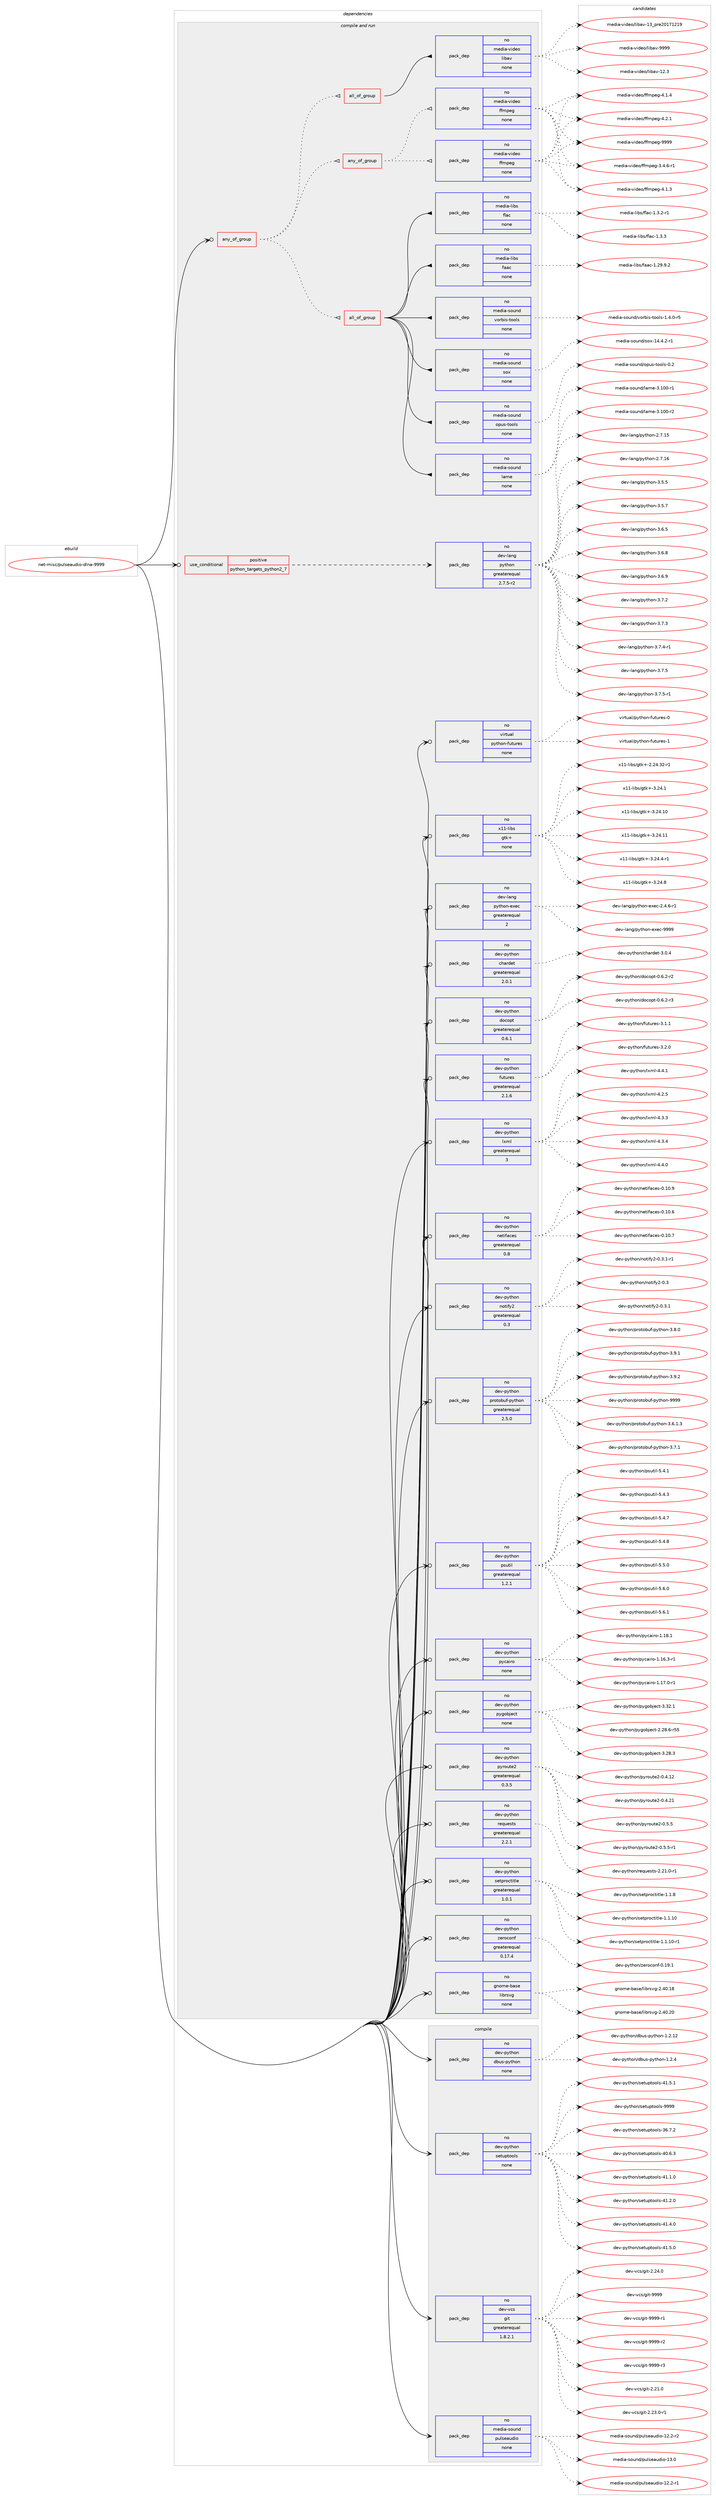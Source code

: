 digraph prolog {

# *************
# Graph options
# *************

newrank=true;
concentrate=true;
compound=true;
graph [rankdir=LR,fontname=Helvetica,fontsize=10,ranksep=1.5];#, ranksep=2.5, nodesep=0.2];
edge  [arrowhead=vee];
node  [fontname=Helvetica,fontsize=10];

# **********
# The ebuild
# **********

subgraph cluster_leftcol {
color=gray;
rank=same;
label=<<i>ebuild</i>>;
id [label="net-misc/pulseaudio-dlna-9999", color=red, width=4, href="../net-misc/pulseaudio-dlna-9999.svg"];
}

# ****************
# The dependencies
# ****************

subgraph cluster_midcol {
color=gray;
label=<<i>dependencies</i>>;
subgraph cluster_compile {
fillcolor="#eeeeee";
style=filled;
label=<<i>compile</i>>;
subgraph pack617566 {
dependency836203 [label=<<TABLE BORDER="0" CELLBORDER="1" CELLSPACING="0" CELLPADDING="4" WIDTH="220"><TR><TD ROWSPAN="6" CELLPADDING="30">pack_dep</TD></TR><TR><TD WIDTH="110">no</TD></TR><TR><TD>dev-python</TD></TR><TR><TD>dbus-python</TD></TR><TR><TD>none</TD></TR><TR><TD></TD></TR></TABLE>>, shape=none, color=blue];
}
id:e -> dependency836203:w [weight=20,style="solid",arrowhead="vee"];
subgraph pack617567 {
dependency836204 [label=<<TABLE BORDER="0" CELLBORDER="1" CELLSPACING="0" CELLPADDING="4" WIDTH="220"><TR><TD ROWSPAN="6" CELLPADDING="30">pack_dep</TD></TR><TR><TD WIDTH="110">no</TD></TR><TR><TD>dev-python</TD></TR><TR><TD>setuptools</TD></TR><TR><TD>none</TD></TR><TR><TD></TD></TR></TABLE>>, shape=none, color=blue];
}
id:e -> dependency836204:w [weight=20,style="solid",arrowhead="vee"];
subgraph pack617568 {
dependency836205 [label=<<TABLE BORDER="0" CELLBORDER="1" CELLSPACING="0" CELLPADDING="4" WIDTH="220"><TR><TD ROWSPAN="6" CELLPADDING="30">pack_dep</TD></TR><TR><TD WIDTH="110">no</TD></TR><TR><TD>dev-vcs</TD></TR><TR><TD>git</TD></TR><TR><TD>greaterequal</TD></TR><TR><TD>1.8.2.1</TD></TR></TABLE>>, shape=none, color=blue];
}
id:e -> dependency836205:w [weight=20,style="solid",arrowhead="vee"];
subgraph pack617569 {
dependency836206 [label=<<TABLE BORDER="0" CELLBORDER="1" CELLSPACING="0" CELLPADDING="4" WIDTH="220"><TR><TD ROWSPAN="6" CELLPADDING="30">pack_dep</TD></TR><TR><TD WIDTH="110">no</TD></TR><TR><TD>media-sound</TD></TR><TR><TD>pulseaudio</TD></TR><TR><TD>none</TD></TR><TR><TD></TD></TR></TABLE>>, shape=none, color=blue];
}
id:e -> dependency836206:w [weight=20,style="solid",arrowhead="vee"];
}
subgraph cluster_compileandrun {
fillcolor="#eeeeee";
style=filled;
label=<<i>compile and run</i>>;
subgraph any14227 {
dependency836207 [label=<<TABLE BORDER="0" CELLBORDER="1" CELLSPACING="0" CELLPADDING="4"><TR><TD CELLPADDING="10">any_of_group</TD></TR></TABLE>>, shape=none, color=red];subgraph any14228 {
dependency836208 [label=<<TABLE BORDER="0" CELLBORDER="1" CELLSPACING="0" CELLPADDING="4"><TR><TD CELLPADDING="10">any_of_group</TD></TR></TABLE>>, shape=none, color=red];subgraph pack617570 {
dependency836209 [label=<<TABLE BORDER="0" CELLBORDER="1" CELLSPACING="0" CELLPADDING="4" WIDTH="220"><TR><TD ROWSPAN="6" CELLPADDING="30">pack_dep</TD></TR><TR><TD WIDTH="110">no</TD></TR><TR><TD>media-video</TD></TR><TR><TD>ffmpeg</TD></TR><TR><TD>none</TD></TR><TR><TD></TD></TR></TABLE>>, shape=none, color=blue];
}
dependency836208:e -> dependency836209:w [weight=20,style="dotted",arrowhead="oinv"];
subgraph pack617571 {
dependency836210 [label=<<TABLE BORDER="0" CELLBORDER="1" CELLSPACING="0" CELLPADDING="4" WIDTH="220"><TR><TD ROWSPAN="6" CELLPADDING="30">pack_dep</TD></TR><TR><TD WIDTH="110">no</TD></TR><TR><TD>media-video</TD></TR><TR><TD>ffmpeg</TD></TR><TR><TD>none</TD></TR><TR><TD></TD></TR></TABLE>>, shape=none, color=blue];
}
dependency836208:e -> dependency836210:w [weight=20,style="dotted",arrowhead="oinv"];
}
dependency836207:e -> dependency836208:w [weight=20,style="dotted",arrowhead="oinv"];
subgraph all490 {
dependency836211 [label=<<TABLE BORDER="0" CELLBORDER="1" CELLSPACING="0" CELLPADDING="4"><TR><TD CELLPADDING="10">all_of_group</TD></TR></TABLE>>, shape=none, color=red];subgraph pack617572 {
dependency836212 [label=<<TABLE BORDER="0" CELLBORDER="1" CELLSPACING="0" CELLPADDING="4" WIDTH="220"><TR><TD ROWSPAN="6" CELLPADDING="30">pack_dep</TD></TR><TR><TD WIDTH="110">no</TD></TR><TR><TD>media-video</TD></TR><TR><TD>libav</TD></TR><TR><TD>none</TD></TR><TR><TD></TD></TR></TABLE>>, shape=none, color=blue];
}
dependency836211:e -> dependency836212:w [weight=20,style="solid",arrowhead="inv"];
}
dependency836207:e -> dependency836211:w [weight=20,style="dotted",arrowhead="oinv"];
subgraph all491 {
dependency836213 [label=<<TABLE BORDER="0" CELLBORDER="1" CELLSPACING="0" CELLPADDING="4"><TR><TD CELLPADDING="10">all_of_group</TD></TR></TABLE>>, shape=none, color=red];subgraph pack617573 {
dependency836214 [label=<<TABLE BORDER="0" CELLBORDER="1" CELLSPACING="0" CELLPADDING="4" WIDTH="220"><TR><TD ROWSPAN="6" CELLPADDING="30">pack_dep</TD></TR><TR><TD WIDTH="110">no</TD></TR><TR><TD>media-libs</TD></TR><TR><TD>faac</TD></TR><TR><TD>none</TD></TR><TR><TD></TD></TR></TABLE>>, shape=none, color=blue];
}
dependency836213:e -> dependency836214:w [weight=20,style="solid",arrowhead="inv"];
subgraph pack617574 {
dependency836215 [label=<<TABLE BORDER="0" CELLBORDER="1" CELLSPACING="0" CELLPADDING="4" WIDTH="220"><TR><TD ROWSPAN="6" CELLPADDING="30">pack_dep</TD></TR><TR><TD WIDTH="110">no</TD></TR><TR><TD>media-libs</TD></TR><TR><TD>flac</TD></TR><TR><TD>none</TD></TR><TR><TD></TD></TR></TABLE>>, shape=none, color=blue];
}
dependency836213:e -> dependency836215:w [weight=20,style="solid",arrowhead="inv"];
subgraph pack617575 {
dependency836216 [label=<<TABLE BORDER="0" CELLBORDER="1" CELLSPACING="0" CELLPADDING="4" WIDTH="220"><TR><TD ROWSPAN="6" CELLPADDING="30">pack_dep</TD></TR><TR><TD WIDTH="110">no</TD></TR><TR><TD>media-sound</TD></TR><TR><TD>lame</TD></TR><TR><TD>none</TD></TR><TR><TD></TD></TR></TABLE>>, shape=none, color=blue];
}
dependency836213:e -> dependency836216:w [weight=20,style="solid",arrowhead="inv"];
subgraph pack617576 {
dependency836217 [label=<<TABLE BORDER="0" CELLBORDER="1" CELLSPACING="0" CELLPADDING="4" WIDTH="220"><TR><TD ROWSPAN="6" CELLPADDING="30">pack_dep</TD></TR><TR><TD WIDTH="110">no</TD></TR><TR><TD>media-sound</TD></TR><TR><TD>opus-tools</TD></TR><TR><TD>none</TD></TR><TR><TD></TD></TR></TABLE>>, shape=none, color=blue];
}
dependency836213:e -> dependency836217:w [weight=20,style="solid",arrowhead="inv"];
subgraph pack617577 {
dependency836218 [label=<<TABLE BORDER="0" CELLBORDER="1" CELLSPACING="0" CELLPADDING="4" WIDTH="220"><TR><TD ROWSPAN="6" CELLPADDING="30">pack_dep</TD></TR><TR><TD WIDTH="110">no</TD></TR><TR><TD>media-sound</TD></TR><TR><TD>sox</TD></TR><TR><TD>none</TD></TR><TR><TD></TD></TR></TABLE>>, shape=none, color=blue];
}
dependency836213:e -> dependency836218:w [weight=20,style="solid",arrowhead="inv"];
subgraph pack617578 {
dependency836219 [label=<<TABLE BORDER="0" CELLBORDER="1" CELLSPACING="0" CELLPADDING="4" WIDTH="220"><TR><TD ROWSPAN="6" CELLPADDING="30">pack_dep</TD></TR><TR><TD WIDTH="110">no</TD></TR><TR><TD>media-sound</TD></TR><TR><TD>vorbis-tools</TD></TR><TR><TD>none</TD></TR><TR><TD></TD></TR></TABLE>>, shape=none, color=blue];
}
dependency836213:e -> dependency836219:w [weight=20,style="solid",arrowhead="inv"];
}
dependency836207:e -> dependency836213:w [weight=20,style="dotted",arrowhead="oinv"];
}
id:e -> dependency836207:w [weight=20,style="solid",arrowhead="odotvee"];
subgraph cond203923 {
dependency836220 [label=<<TABLE BORDER="0" CELLBORDER="1" CELLSPACING="0" CELLPADDING="4"><TR><TD ROWSPAN="3" CELLPADDING="10">use_conditional</TD></TR><TR><TD>positive</TD></TR><TR><TD>python_targets_python2_7</TD></TR></TABLE>>, shape=none, color=red];
subgraph pack617579 {
dependency836221 [label=<<TABLE BORDER="0" CELLBORDER="1" CELLSPACING="0" CELLPADDING="4" WIDTH="220"><TR><TD ROWSPAN="6" CELLPADDING="30">pack_dep</TD></TR><TR><TD WIDTH="110">no</TD></TR><TR><TD>dev-lang</TD></TR><TR><TD>python</TD></TR><TR><TD>greaterequal</TD></TR><TR><TD>2.7.5-r2</TD></TR></TABLE>>, shape=none, color=blue];
}
dependency836220:e -> dependency836221:w [weight=20,style="dashed",arrowhead="vee"];
}
id:e -> dependency836220:w [weight=20,style="solid",arrowhead="odotvee"];
subgraph pack617580 {
dependency836222 [label=<<TABLE BORDER="0" CELLBORDER="1" CELLSPACING="0" CELLPADDING="4" WIDTH="220"><TR><TD ROWSPAN="6" CELLPADDING="30">pack_dep</TD></TR><TR><TD WIDTH="110">no</TD></TR><TR><TD>dev-lang</TD></TR><TR><TD>python-exec</TD></TR><TR><TD>greaterequal</TD></TR><TR><TD>2</TD></TR></TABLE>>, shape=none, color=blue];
}
id:e -> dependency836222:w [weight=20,style="solid",arrowhead="odotvee"];
subgraph pack617581 {
dependency836223 [label=<<TABLE BORDER="0" CELLBORDER="1" CELLSPACING="0" CELLPADDING="4" WIDTH="220"><TR><TD ROWSPAN="6" CELLPADDING="30">pack_dep</TD></TR><TR><TD WIDTH="110">no</TD></TR><TR><TD>dev-python</TD></TR><TR><TD>chardet</TD></TR><TR><TD>greaterequal</TD></TR><TR><TD>2.0.1</TD></TR></TABLE>>, shape=none, color=blue];
}
id:e -> dependency836223:w [weight=20,style="solid",arrowhead="odotvee"];
subgraph pack617582 {
dependency836224 [label=<<TABLE BORDER="0" CELLBORDER="1" CELLSPACING="0" CELLPADDING="4" WIDTH="220"><TR><TD ROWSPAN="6" CELLPADDING="30">pack_dep</TD></TR><TR><TD WIDTH="110">no</TD></TR><TR><TD>dev-python</TD></TR><TR><TD>docopt</TD></TR><TR><TD>greaterequal</TD></TR><TR><TD>0.6.1</TD></TR></TABLE>>, shape=none, color=blue];
}
id:e -> dependency836224:w [weight=20,style="solid",arrowhead="odotvee"];
subgraph pack617583 {
dependency836225 [label=<<TABLE BORDER="0" CELLBORDER="1" CELLSPACING="0" CELLPADDING="4" WIDTH="220"><TR><TD ROWSPAN="6" CELLPADDING="30">pack_dep</TD></TR><TR><TD WIDTH="110">no</TD></TR><TR><TD>dev-python</TD></TR><TR><TD>futures</TD></TR><TR><TD>greaterequal</TD></TR><TR><TD>2.1.6</TD></TR></TABLE>>, shape=none, color=blue];
}
id:e -> dependency836225:w [weight=20,style="solid",arrowhead="odotvee"];
subgraph pack617584 {
dependency836226 [label=<<TABLE BORDER="0" CELLBORDER="1" CELLSPACING="0" CELLPADDING="4" WIDTH="220"><TR><TD ROWSPAN="6" CELLPADDING="30">pack_dep</TD></TR><TR><TD WIDTH="110">no</TD></TR><TR><TD>dev-python</TD></TR><TR><TD>lxml</TD></TR><TR><TD>greaterequal</TD></TR><TR><TD>3</TD></TR></TABLE>>, shape=none, color=blue];
}
id:e -> dependency836226:w [weight=20,style="solid",arrowhead="odotvee"];
subgraph pack617585 {
dependency836227 [label=<<TABLE BORDER="0" CELLBORDER="1" CELLSPACING="0" CELLPADDING="4" WIDTH="220"><TR><TD ROWSPAN="6" CELLPADDING="30">pack_dep</TD></TR><TR><TD WIDTH="110">no</TD></TR><TR><TD>dev-python</TD></TR><TR><TD>netifaces</TD></TR><TR><TD>greaterequal</TD></TR><TR><TD>0.8</TD></TR></TABLE>>, shape=none, color=blue];
}
id:e -> dependency836227:w [weight=20,style="solid",arrowhead="odotvee"];
subgraph pack617586 {
dependency836228 [label=<<TABLE BORDER="0" CELLBORDER="1" CELLSPACING="0" CELLPADDING="4" WIDTH="220"><TR><TD ROWSPAN="6" CELLPADDING="30">pack_dep</TD></TR><TR><TD WIDTH="110">no</TD></TR><TR><TD>dev-python</TD></TR><TR><TD>notify2</TD></TR><TR><TD>greaterequal</TD></TR><TR><TD>0.3</TD></TR></TABLE>>, shape=none, color=blue];
}
id:e -> dependency836228:w [weight=20,style="solid",arrowhead="odotvee"];
subgraph pack617587 {
dependency836229 [label=<<TABLE BORDER="0" CELLBORDER="1" CELLSPACING="0" CELLPADDING="4" WIDTH="220"><TR><TD ROWSPAN="6" CELLPADDING="30">pack_dep</TD></TR><TR><TD WIDTH="110">no</TD></TR><TR><TD>dev-python</TD></TR><TR><TD>protobuf-python</TD></TR><TR><TD>greaterequal</TD></TR><TR><TD>2.5.0</TD></TR></TABLE>>, shape=none, color=blue];
}
id:e -> dependency836229:w [weight=20,style="solid",arrowhead="odotvee"];
subgraph pack617588 {
dependency836230 [label=<<TABLE BORDER="0" CELLBORDER="1" CELLSPACING="0" CELLPADDING="4" WIDTH="220"><TR><TD ROWSPAN="6" CELLPADDING="30">pack_dep</TD></TR><TR><TD WIDTH="110">no</TD></TR><TR><TD>dev-python</TD></TR><TR><TD>psutil</TD></TR><TR><TD>greaterequal</TD></TR><TR><TD>1.2.1</TD></TR></TABLE>>, shape=none, color=blue];
}
id:e -> dependency836230:w [weight=20,style="solid",arrowhead="odotvee"];
subgraph pack617589 {
dependency836231 [label=<<TABLE BORDER="0" CELLBORDER="1" CELLSPACING="0" CELLPADDING="4" WIDTH="220"><TR><TD ROWSPAN="6" CELLPADDING="30">pack_dep</TD></TR><TR><TD WIDTH="110">no</TD></TR><TR><TD>dev-python</TD></TR><TR><TD>pycairo</TD></TR><TR><TD>none</TD></TR><TR><TD></TD></TR></TABLE>>, shape=none, color=blue];
}
id:e -> dependency836231:w [weight=20,style="solid",arrowhead="odotvee"];
subgraph pack617590 {
dependency836232 [label=<<TABLE BORDER="0" CELLBORDER="1" CELLSPACING="0" CELLPADDING="4" WIDTH="220"><TR><TD ROWSPAN="6" CELLPADDING="30">pack_dep</TD></TR><TR><TD WIDTH="110">no</TD></TR><TR><TD>dev-python</TD></TR><TR><TD>pygobject</TD></TR><TR><TD>none</TD></TR><TR><TD></TD></TR></TABLE>>, shape=none, color=blue];
}
id:e -> dependency836232:w [weight=20,style="solid",arrowhead="odotvee"];
subgraph pack617591 {
dependency836233 [label=<<TABLE BORDER="0" CELLBORDER="1" CELLSPACING="0" CELLPADDING="4" WIDTH="220"><TR><TD ROWSPAN="6" CELLPADDING="30">pack_dep</TD></TR><TR><TD WIDTH="110">no</TD></TR><TR><TD>dev-python</TD></TR><TR><TD>pyroute2</TD></TR><TR><TD>greaterequal</TD></TR><TR><TD>0.3.5</TD></TR></TABLE>>, shape=none, color=blue];
}
id:e -> dependency836233:w [weight=20,style="solid",arrowhead="odotvee"];
subgraph pack617592 {
dependency836234 [label=<<TABLE BORDER="0" CELLBORDER="1" CELLSPACING="0" CELLPADDING="4" WIDTH="220"><TR><TD ROWSPAN="6" CELLPADDING="30">pack_dep</TD></TR><TR><TD WIDTH="110">no</TD></TR><TR><TD>dev-python</TD></TR><TR><TD>requests</TD></TR><TR><TD>greaterequal</TD></TR><TR><TD>2.2.1</TD></TR></TABLE>>, shape=none, color=blue];
}
id:e -> dependency836234:w [weight=20,style="solid",arrowhead="odotvee"];
subgraph pack617593 {
dependency836235 [label=<<TABLE BORDER="0" CELLBORDER="1" CELLSPACING="0" CELLPADDING="4" WIDTH="220"><TR><TD ROWSPAN="6" CELLPADDING="30">pack_dep</TD></TR><TR><TD WIDTH="110">no</TD></TR><TR><TD>dev-python</TD></TR><TR><TD>setproctitle</TD></TR><TR><TD>greaterequal</TD></TR><TR><TD>1.0.1</TD></TR></TABLE>>, shape=none, color=blue];
}
id:e -> dependency836235:w [weight=20,style="solid",arrowhead="odotvee"];
subgraph pack617594 {
dependency836236 [label=<<TABLE BORDER="0" CELLBORDER="1" CELLSPACING="0" CELLPADDING="4" WIDTH="220"><TR><TD ROWSPAN="6" CELLPADDING="30">pack_dep</TD></TR><TR><TD WIDTH="110">no</TD></TR><TR><TD>dev-python</TD></TR><TR><TD>zeroconf</TD></TR><TR><TD>greaterequal</TD></TR><TR><TD>0.17.4</TD></TR></TABLE>>, shape=none, color=blue];
}
id:e -> dependency836236:w [weight=20,style="solid",arrowhead="odotvee"];
subgraph pack617595 {
dependency836237 [label=<<TABLE BORDER="0" CELLBORDER="1" CELLSPACING="0" CELLPADDING="4" WIDTH="220"><TR><TD ROWSPAN="6" CELLPADDING="30">pack_dep</TD></TR><TR><TD WIDTH="110">no</TD></TR><TR><TD>gnome-base</TD></TR><TR><TD>librsvg</TD></TR><TR><TD>none</TD></TR><TR><TD></TD></TR></TABLE>>, shape=none, color=blue];
}
id:e -> dependency836237:w [weight=20,style="solid",arrowhead="odotvee"];
subgraph pack617596 {
dependency836238 [label=<<TABLE BORDER="0" CELLBORDER="1" CELLSPACING="0" CELLPADDING="4" WIDTH="220"><TR><TD ROWSPAN="6" CELLPADDING="30">pack_dep</TD></TR><TR><TD WIDTH="110">no</TD></TR><TR><TD>virtual</TD></TR><TR><TD>python-futures</TD></TR><TR><TD>none</TD></TR><TR><TD></TD></TR></TABLE>>, shape=none, color=blue];
}
id:e -> dependency836238:w [weight=20,style="solid",arrowhead="odotvee"];
subgraph pack617597 {
dependency836239 [label=<<TABLE BORDER="0" CELLBORDER="1" CELLSPACING="0" CELLPADDING="4" WIDTH="220"><TR><TD ROWSPAN="6" CELLPADDING="30">pack_dep</TD></TR><TR><TD WIDTH="110">no</TD></TR><TR><TD>x11-libs</TD></TR><TR><TD>gtk+</TD></TR><TR><TD>none</TD></TR><TR><TD></TD></TR></TABLE>>, shape=none, color=blue];
}
id:e -> dependency836239:w [weight=20,style="solid",arrowhead="odotvee"];
}
subgraph cluster_run {
fillcolor="#eeeeee";
style=filled;
label=<<i>run</i>>;
}
}

# **************
# The candidates
# **************

subgraph cluster_choices {
rank=same;
color=gray;
label=<<i>candidates</i>>;

subgraph choice617566 {
color=black;
nodesep=1;
choice1001011184511212111610411111047100981171154511212111610411111045494650464950 [label="dev-python/dbus-python-1.2.12", color=red, width=4,href="../dev-python/dbus-python-1.2.12.svg"];
choice10010111845112121116104111110471009811711545112121116104111110454946504652 [label="dev-python/dbus-python-1.2.4", color=red, width=4,href="../dev-python/dbus-python-1.2.4.svg"];
dependency836203:e -> choice1001011184511212111610411111047100981171154511212111610411111045494650464950:w [style=dotted,weight="100"];
dependency836203:e -> choice10010111845112121116104111110471009811711545112121116104111110454946504652:w [style=dotted,weight="100"];
}
subgraph choice617567 {
color=black;
nodesep=1;
choice100101118451121211161041111104711510111611711211611111110811545515446554650 [label="dev-python/setuptools-36.7.2", color=red, width=4,href="../dev-python/setuptools-36.7.2.svg"];
choice100101118451121211161041111104711510111611711211611111110811545524846544651 [label="dev-python/setuptools-40.6.3", color=red, width=4,href="../dev-python/setuptools-40.6.3.svg"];
choice100101118451121211161041111104711510111611711211611111110811545524946494648 [label="dev-python/setuptools-41.1.0", color=red, width=4,href="../dev-python/setuptools-41.1.0.svg"];
choice100101118451121211161041111104711510111611711211611111110811545524946504648 [label="dev-python/setuptools-41.2.0", color=red, width=4,href="../dev-python/setuptools-41.2.0.svg"];
choice100101118451121211161041111104711510111611711211611111110811545524946524648 [label="dev-python/setuptools-41.4.0", color=red, width=4,href="../dev-python/setuptools-41.4.0.svg"];
choice100101118451121211161041111104711510111611711211611111110811545524946534648 [label="dev-python/setuptools-41.5.0", color=red, width=4,href="../dev-python/setuptools-41.5.0.svg"];
choice100101118451121211161041111104711510111611711211611111110811545524946534649 [label="dev-python/setuptools-41.5.1", color=red, width=4,href="../dev-python/setuptools-41.5.1.svg"];
choice10010111845112121116104111110471151011161171121161111111081154557575757 [label="dev-python/setuptools-9999", color=red, width=4,href="../dev-python/setuptools-9999.svg"];
dependency836204:e -> choice100101118451121211161041111104711510111611711211611111110811545515446554650:w [style=dotted,weight="100"];
dependency836204:e -> choice100101118451121211161041111104711510111611711211611111110811545524846544651:w [style=dotted,weight="100"];
dependency836204:e -> choice100101118451121211161041111104711510111611711211611111110811545524946494648:w [style=dotted,weight="100"];
dependency836204:e -> choice100101118451121211161041111104711510111611711211611111110811545524946504648:w [style=dotted,weight="100"];
dependency836204:e -> choice100101118451121211161041111104711510111611711211611111110811545524946524648:w [style=dotted,weight="100"];
dependency836204:e -> choice100101118451121211161041111104711510111611711211611111110811545524946534648:w [style=dotted,weight="100"];
dependency836204:e -> choice100101118451121211161041111104711510111611711211611111110811545524946534649:w [style=dotted,weight="100"];
dependency836204:e -> choice10010111845112121116104111110471151011161171121161111111081154557575757:w [style=dotted,weight="100"];
}
subgraph choice617568 {
color=black;
nodesep=1;
choice10010111845118991154710310511645504650494648 [label="dev-vcs/git-2.21.0", color=red, width=4,href="../dev-vcs/git-2.21.0.svg"];
choice100101118451189911547103105116455046505146484511449 [label="dev-vcs/git-2.23.0-r1", color=red, width=4,href="../dev-vcs/git-2.23.0-r1.svg"];
choice10010111845118991154710310511645504650524648 [label="dev-vcs/git-2.24.0", color=red, width=4,href="../dev-vcs/git-2.24.0.svg"];
choice1001011184511899115471031051164557575757 [label="dev-vcs/git-9999", color=red, width=4,href="../dev-vcs/git-9999.svg"];
choice10010111845118991154710310511645575757574511449 [label="dev-vcs/git-9999-r1", color=red, width=4,href="../dev-vcs/git-9999-r1.svg"];
choice10010111845118991154710310511645575757574511450 [label="dev-vcs/git-9999-r2", color=red, width=4,href="../dev-vcs/git-9999-r2.svg"];
choice10010111845118991154710310511645575757574511451 [label="dev-vcs/git-9999-r3", color=red, width=4,href="../dev-vcs/git-9999-r3.svg"];
dependency836205:e -> choice10010111845118991154710310511645504650494648:w [style=dotted,weight="100"];
dependency836205:e -> choice100101118451189911547103105116455046505146484511449:w [style=dotted,weight="100"];
dependency836205:e -> choice10010111845118991154710310511645504650524648:w [style=dotted,weight="100"];
dependency836205:e -> choice1001011184511899115471031051164557575757:w [style=dotted,weight="100"];
dependency836205:e -> choice10010111845118991154710310511645575757574511449:w [style=dotted,weight="100"];
dependency836205:e -> choice10010111845118991154710310511645575757574511450:w [style=dotted,weight="100"];
dependency836205:e -> choice10010111845118991154710310511645575757574511451:w [style=dotted,weight="100"];
}
subgraph choice617569 {
color=black;
nodesep=1;
choice1091011001059745115111117110100471121171081151019711710010511145495046504511449 [label="media-sound/pulseaudio-12.2-r1", color=red, width=4,href="../media-sound/pulseaudio-12.2-r1.svg"];
choice1091011001059745115111117110100471121171081151019711710010511145495046504511450 [label="media-sound/pulseaudio-12.2-r2", color=red, width=4,href="../media-sound/pulseaudio-12.2-r2.svg"];
choice109101100105974511511111711010047112117108115101971171001051114549514648 [label="media-sound/pulseaudio-13.0", color=red, width=4,href="../media-sound/pulseaudio-13.0.svg"];
dependency836206:e -> choice1091011001059745115111117110100471121171081151019711710010511145495046504511449:w [style=dotted,weight="100"];
dependency836206:e -> choice1091011001059745115111117110100471121171081151019711710010511145495046504511450:w [style=dotted,weight="100"];
dependency836206:e -> choice109101100105974511511111711010047112117108115101971171001051114549514648:w [style=dotted,weight="100"];
}
subgraph choice617570 {
color=black;
nodesep=1;
choice1091011001059745118105100101111471021021091121011034551465246544511449 [label="media-video/ffmpeg-3.4.6-r1", color=red, width=4,href="../media-video/ffmpeg-3.4.6-r1.svg"];
choice109101100105974511810510010111147102102109112101103455246494651 [label="media-video/ffmpeg-4.1.3", color=red, width=4,href="../media-video/ffmpeg-4.1.3.svg"];
choice109101100105974511810510010111147102102109112101103455246494652 [label="media-video/ffmpeg-4.1.4", color=red, width=4,href="../media-video/ffmpeg-4.1.4.svg"];
choice109101100105974511810510010111147102102109112101103455246504649 [label="media-video/ffmpeg-4.2.1", color=red, width=4,href="../media-video/ffmpeg-4.2.1.svg"];
choice1091011001059745118105100101111471021021091121011034557575757 [label="media-video/ffmpeg-9999", color=red, width=4,href="../media-video/ffmpeg-9999.svg"];
dependency836209:e -> choice1091011001059745118105100101111471021021091121011034551465246544511449:w [style=dotted,weight="100"];
dependency836209:e -> choice109101100105974511810510010111147102102109112101103455246494651:w [style=dotted,weight="100"];
dependency836209:e -> choice109101100105974511810510010111147102102109112101103455246494652:w [style=dotted,weight="100"];
dependency836209:e -> choice109101100105974511810510010111147102102109112101103455246504649:w [style=dotted,weight="100"];
dependency836209:e -> choice1091011001059745118105100101111471021021091121011034557575757:w [style=dotted,weight="100"];
}
subgraph choice617571 {
color=black;
nodesep=1;
choice1091011001059745118105100101111471021021091121011034551465246544511449 [label="media-video/ffmpeg-3.4.6-r1", color=red, width=4,href="../media-video/ffmpeg-3.4.6-r1.svg"];
choice109101100105974511810510010111147102102109112101103455246494651 [label="media-video/ffmpeg-4.1.3", color=red, width=4,href="../media-video/ffmpeg-4.1.3.svg"];
choice109101100105974511810510010111147102102109112101103455246494652 [label="media-video/ffmpeg-4.1.4", color=red, width=4,href="../media-video/ffmpeg-4.1.4.svg"];
choice109101100105974511810510010111147102102109112101103455246504649 [label="media-video/ffmpeg-4.2.1", color=red, width=4,href="../media-video/ffmpeg-4.2.1.svg"];
choice1091011001059745118105100101111471021021091121011034557575757 [label="media-video/ffmpeg-9999", color=red, width=4,href="../media-video/ffmpeg-9999.svg"];
dependency836210:e -> choice1091011001059745118105100101111471021021091121011034551465246544511449:w [style=dotted,weight="100"];
dependency836210:e -> choice109101100105974511810510010111147102102109112101103455246494651:w [style=dotted,weight="100"];
dependency836210:e -> choice109101100105974511810510010111147102102109112101103455246494652:w [style=dotted,weight="100"];
dependency836210:e -> choice109101100105974511810510010111147102102109112101103455246504649:w [style=dotted,weight="100"];
dependency836210:e -> choice1091011001059745118105100101111471021021091121011034557575757:w [style=dotted,weight="100"];
}
subgraph choice617572 {
color=black;
nodesep=1;
choice10910110010597451181051001011114710810598971184549504651 [label="media-video/libav-12.3", color=red, width=4,href="../media-video/libav-12.3.svg"];
choice1091011001059745118105100101111471081059897118454951951121141015048495549504957 [label="media-video/libav-13_pre20171219", color=red, width=4,href="../media-video/libav-13_pre20171219.svg"];
choice10910110010597451181051001011114710810598971184557575757 [label="media-video/libav-9999", color=red, width=4,href="../media-video/libav-9999.svg"];
dependency836212:e -> choice10910110010597451181051001011114710810598971184549504651:w [style=dotted,weight="100"];
dependency836212:e -> choice1091011001059745118105100101111471081059897118454951951121141015048495549504957:w [style=dotted,weight="100"];
dependency836212:e -> choice10910110010597451181051001011114710810598971184557575757:w [style=dotted,weight="100"];
}
subgraph choice617573 {
color=black;
nodesep=1;
choice10910110010597451081059811547102979799454946505746574650 [label="media-libs/faac-1.29.9.2", color=red, width=4,href="../media-libs/faac-1.29.9.2.svg"];
dependency836214:e -> choice10910110010597451081059811547102979799454946505746574650:w [style=dotted,weight="100"];
}
subgraph choice617574 {
color=black;
nodesep=1;
choice1091011001059745108105981154710210897994549465146504511449 [label="media-libs/flac-1.3.2-r1", color=red, width=4,href="../media-libs/flac-1.3.2-r1.svg"];
choice109101100105974510810598115471021089799454946514651 [label="media-libs/flac-1.3.3", color=red, width=4,href="../media-libs/flac-1.3.3.svg"];
dependency836215:e -> choice1091011001059745108105981154710210897994549465146504511449:w [style=dotted,weight="100"];
dependency836215:e -> choice109101100105974510810598115471021089799454946514651:w [style=dotted,weight="100"];
}
subgraph choice617575 {
color=black;
nodesep=1;
choice109101100105974511511111711010047108971091014551464948484511449 [label="media-sound/lame-3.100-r1", color=red, width=4,href="../media-sound/lame-3.100-r1.svg"];
choice109101100105974511511111711010047108971091014551464948484511450 [label="media-sound/lame-3.100-r2", color=red, width=4,href="../media-sound/lame-3.100-r2.svg"];
dependency836216:e -> choice109101100105974511511111711010047108971091014551464948484511449:w [style=dotted,weight="100"];
dependency836216:e -> choice109101100105974511511111711010047108971091014551464948484511450:w [style=dotted,weight="100"];
}
subgraph choice617576 {
color=black;
nodesep=1;
choice1091011001059745115111117110100471111121171154511611111110811545484650 [label="media-sound/opus-tools-0.2", color=red, width=4,href="../media-sound/opus-tools-0.2.svg"];
dependency836217:e -> choice1091011001059745115111117110100471111121171154511611111110811545484650:w [style=dotted,weight="100"];
}
subgraph choice617577 {
color=black;
nodesep=1;
choice109101100105974511511111711010047115111120454952465246504511449 [label="media-sound/sox-14.4.2-r1", color=red, width=4,href="../media-sound/sox-14.4.2-r1.svg"];
dependency836218:e -> choice109101100105974511511111711010047115111120454952465246504511449:w [style=dotted,weight="100"];
}
subgraph choice617578 {
color=black;
nodesep=1;
choice10910110010597451151111171101004711811111498105115451161111111081154549465246484511453 [label="media-sound/vorbis-tools-1.4.0-r5", color=red, width=4,href="../media-sound/vorbis-tools-1.4.0-r5.svg"];
dependency836219:e -> choice10910110010597451151111171101004711811111498105115451161111111081154549465246484511453:w [style=dotted,weight="100"];
}
subgraph choice617579 {
color=black;
nodesep=1;
choice10010111845108971101034711212111610411111045504655464953 [label="dev-lang/python-2.7.15", color=red, width=4,href="../dev-lang/python-2.7.15.svg"];
choice10010111845108971101034711212111610411111045504655464954 [label="dev-lang/python-2.7.16", color=red, width=4,href="../dev-lang/python-2.7.16.svg"];
choice100101118451089711010347112121116104111110455146534653 [label="dev-lang/python-3.5.5", color=red, width=4,href="../dev-lang/python-3.5.5.svg"];
choice100101118451089711010347112121116104111110455146534655 [label="dev-lang/python-3.5.7", color=red, width=4,href="../dev-lang/python-3.5.7.svg"];
choice100101118451089711010347112121116104111110455146544653 [label="dev-lang/python-3.6.5", color=red, width=4,href="../dev-lang/python-3.6.5.svg"];
choice100101118451089711010347112121116104111110455146544656 [label="dev-lang/python-3.6.8", color=red, width=4,href="../dev-lang/python-3.6.8.svg"];
choice100101118451089711010347112121116104111110455146544657 [label="dev-lang/python-3.6.9", color=red, width=4,href="../dev-lang/python-3.6.9.svg"];
choice100101118451089711010347112121116104111110455146554650 [label="dev-lang/python-3.7.2", color=red, width=4,href="../dev-lang/python-3.7.2.svg"];
choice100101118451089711010347112121116104111110455146554651 [label="dev-lang/python-3.7.3", color=red, width=4,href="../dev-lang/python-3.7.3.svg"];
choice1001011184510897110103471121211161041111104551465546524511449 [label="dev-lang/python-3.7.4-r1", color=red, width=4,href="../dev-lang/python-3.7.4-r1.svg"];
choice100101118451089711010347112121116104111110455146554653 [label="dev-lang/python-3.7.5", color=red, width=4,href="../dev-lang/python-3.7.5.svg"];
choice1001011184510897110103471121211161041111104551465546534511449 [label="dev-lang/python-3.7.5-r1", color=red, width=4,href="../dev-lang/python-3.7.5-r1.svg"];
dependency836221:e -> choice10010111845108971101034711212111610411111045504655464953:w [style=dotted,weight="100"];
dependency836221:e -> choice10010111845108971101034711212111610411111045504655464954:w [style=dotted,weight="100"];
dependency836221:e -> choice100101118451089711010347112121116104111110455146534653:w [style=dotted,weight="100"];
dependency836221:e -> choice100101118451089711010347112121116104111110455146534655:w [style=dotted,weight="100"];
dependency836221:e -> choice100101118451089711010347112121116104111110455146544653:w [style=dotted,weight="100"];
dependency836221:e -> choice100101118451089711010347112121116104111110455146544656:w [style=dotted,weight="100"];
dependency836221:e -> choice100101118451089711010347112121116104111110455146544657:w [style=dotted,weight="100"];
dependency836221:e -> choice100101118451089711010347112121116104111110455146554650:w [style=dotted,weight="100"];
dependency836221:e -> choice100101118451089711010347112121116104111110455146554651:w [style=dotted,weight="100"];
dependency836221:e -> choice1001011184510897110103471121211161041111104551465546524511449:w [style=dotted,weight="100"];
dependency836221:e -> choice100101118451089711010347112121116104111110455146554653:w [style=dotted,weight="100"];
dependency836221:e -> choice1001011184510897110103471121211161041111104551465546534511449:w [style=dotted,weight="100"];
}
subgraph choice617580 {
color=black;
nodesep=1;
choice10010111845108971101034711212111610411111045101120101994550465246544511449 [label="dev-lang/python-exec-2.4.6-r1", color=red, width=4,href="../dev-lang/python-exec-2.4.6-r1.svg"];
choice10010111845108971101034711212111610411111045101120101994557575757 [label="dev-lang/python-exec-9999", color=red, width=4,href="../dev-lang/python-exec-9999.svg"];
dependency836222:e -> choice10010111845108971101034711212111610411111045101120101994550465246544511449:w [style=dotted,weight="100"];
dependency836222:e -> choice10010111845108971101034711212111610411111045101120101994557575757:w [style=dotted,weight="100"];
}
subgraph choice617581 {
color=black;
nodesep=1;
choice10010111845112121116104111110479910497114100101116455146484652 [label="dev-python/chardet-3.0.4", color=red, width=4,href="../dev-python/chardet-3.0.4.svg"];
dependency836223:e -> choice10010111845112121116104111110479910497114100101116455146484652:w [style=dotted,weight="100"];
}
subgraph choice617582 {
color=black;
nodesep=1;
choice1001011184511212111610411111047100111991111121164548465446504511450 [label="dev-python/docopt-0.6.2-r2", color=red, width=4,href="../dev-python/docopt-0.6.2-r2.svg"];
choice1001011184511212111610411111047100111991111121164548465446504511451 [label="dev-python/docopt-0.6.2-r3", color=red, width=4,href="../dev-python/docopt-0.6.2-r3.svg"];
dependency836224:e -> choice1001011184511212111610411111047100111991111121164548465446504511450:w [style=dotted,weight="100"];
dependency836224:e -> choice1001011184511212111610411111047100111991111121164548465446504511451:w [style=dotted,weight="100"];
}
subgraph choice617583 {
color=black;
nodesep=1;
choice1001011184511212111610411111047102117116117114101115455146494649 [label="dev-python/futures-3.1.1", color=red, width=4,href="../dev-python/futures-3.1.1.svg"];
choice1001011184511212111610411111047102117116117114101115455146504648 [label="dev-python/futures-3.2.0", color=red, width=4,href="../dev-python/futures-3.2.0.svg"];
dependency836225:e -> choice1001011184511212111610411111047102117116117114101115455146494649:w [style=dotted,weight="100"];
dependency836225:e -> choice1001011184511212111610411111047102117116117114101115455146504648:w [style=dotted,weight="100"];
}
subgraph choice617584 {
color=black;
nodesep=1;
choice1001011184511212111610411111047108120109108455246504653 [label="dev-python/lxml-4.2.5", color=red, width=4,href="../dev-python/lxml-4.2.5.svg"];
choice1001011184511212111610411111047108120109108455246514651 [label="dev-python/lxml-4.3.3", color=red, width=4,href="../dev-python/lxml-4.3.3.svg"];
choice1001011184511212111610411111047108120109108455246514652 [label="dev-python/lxml-4.3.4", color=red, width=4,href="../dev-python/lxml-4.3.4.svg"];
choice1001011184511212111610411111047108120109108455246524648 [label="dev-python/lxml-4.4.0", color=red, width=4,href="../dev-python/lxml-4.4.0.svg"];
choice1001011184511212111610411111047108120109108455246524649 [label="dev-python/lxml-4.4.1", color=red, width=4,href="../dev-python/lxml-4.4.1.svg"];
dependency836226:e -> choice1001011184511212111610411111047108120109108455246504653:w [style=dotted,weight="100"];
dependency836226:e -> choice1001011184511212111610411111047108120109108455246514651:w [style=dotted,weight="100"];
dependency836226:e -> choice1001011184511212111610411111047108120109108455246514652:w [style=dotted,weight="100"];
dependency836226:e -> choice1001011184511212111610411111047108120109108455246524648:w [style=dotted,weight="100"];
dependency836226:e -> choice1001011184511212111610411111047108120109108455246524649:w [style=dotted,weight="100"];
}
subgraph choice617585 {
color=black;
nodesep=1;
choice1001011184511212111610411111047110101116105102979910111545484649484654 [label="dev-python/netifaces-0.10.6", color=red, width=4,href="../dev-python/netifaces-0.10.6.svg"];
choice1001011184511212111610411111047110101116105102979910111545484649484655 [label="dev-python/netifaces-0.10.7", color=red, width=4,href="../dev-python/netifaces-0.10.7.svg"];
choice1001011184511212111610411111047110101116105102979910111545484649484657 [label="dev-python/netifaces-0.10.9", color=red, width=4,href="../dev-python/netifaces-0.10.9.svg"];
dependency836227:e -> choice1001011184511212111610411111047110101116105102979910111545484649484654:w [style=dotted,weight="100"];
dependency836227:e -> choice1001011184511212111610411111047110101116105102979910111545484649484655:w [style=dotted,weight="100"];
dependency836227:e -> choice1001011184511212111610411111047110101116105102979910111545484649484657:w [style=dotted,weight="100"];
}
subgraph choice617586 {
color=black;
nodesep=1;
choice10010111845112121116104111110471101111161051021215045484651 [label="dev-python/notify2-0.3", color=red, width=4,href="../dev-python/notify2-0.3.svg"];
choice100101118451121211161041111104711011111610510212150454846514649 [label="dev-python/notify2-0.3.1", color=red, width=4,href="../dev-python/notify2-0.3.1.svg"];
choice1001011184511212111610411111047110111116105102121504548465146494511449 [label="dev-python/notify2-0.3.1-r1", color=red, width=4,href="../dev-python/notify2-0.3.1-r1.svg"];
dependency836228:e -> choice10010111845112121116104111110471101111161051021215045484651:w [style=dotted,weight="100"];
dependency836228:e -> choice100101118451121211161041111104711011111610510212150454846514649:w [style=dotted,weight="100"];
dependency836228:e -> choice1001011184511212111610411111047110111116105102121504548465146494511449:w [style=dotted,weight="100"];
}
subgraph choice617587 {
color=black;
nodesep=1;
choice100101118451121211161041111104711211411111611198117102451121211161041111104551465446494651 [label="dev-python/protobuf-python-3.6.1.3", color=red, width=4,href="../dev-python/protobuf-python-3.6.1.3.svg"];
choice10010111845112121116104111110471121141111161119811710245112121116104111110455146554649 [label="dev-python/protobuf-python-3.7.1", color=red, width=4,href="../dev-python/protobuf-python-3.7.1.svg"];
choice10010111845112121116104111110471121141111161119811710245112121116104111110455146564648 [label="dev-python/protobuf-python-3.8.0", color=red, width=4,href="../dev-python/protobuf-python-3.8.0.svg"];
choice10010111845112121116104111110471121141111161119811710245112121116104111110455146574649 [label="dev-python/protobuf-python-3.9.1", color=red, width=4,href="../dev-python/protobuf-python-3.9.1.svg"];
choice10010111845112121116104111110471121141111161119811710245112121116104111110455146574650 [label="dev-python/protobuf-python-3.9.2", color=red, width=4,href="../dev-python/protobuf-python-3.9.2.svg"];
choice100101118451121211161041111104711211411111611198117102451121211161041111104557575757 [label="dev-python/protobuf-python-9999", color=red, width=4,href="../dev-python/protobuf-python-9999.svg"];
dependency836229:e -> choice100101118451121211161041111104711211411111611198117102451121211161041111104551465446494651:w [style=dotted,weight="100"];
dependency836229:e -> choice10010111845112121116104111110471121141111161119811710245112121116104111110455146554649:w [style=dotted,weight="100"];
dependency836229:e -> choice10010111845112121116104111110471121141111161119811710245112121116104111110455146564648:w [style=dotted,weight="100"];
dependency836229:e -> choice10010111845112121116104111110471121141111161119811710245112121116104111110455146574649:w [style=dotted,weight="100"];
dependency836229:e -> choice10010111845112121116104111110471121141111161119811710245112121116104111110455146574650:w [style=dotted,weight="100"];
dependency836229:e -> choice100101118451121211161041111104711211411111611198117102451121211161041111104557575757:w [style=dotted,weight="100"];
}
subgraph choice617588 {
color=black;
nodesep=1;
choice1001011184511212111610411111047112115117116105108455346524649 [label="dev-python/psutil-5.4.1", color=red, width=4,href="../dev-python/psutil-5.4.1.svg"];
choice1001011184511212111610411111047112115117116105108455346524651 [label="dev-python/psutil-5.4.3", color=red, width=4,href="../dev-python/psutil-5.4.3.svg"];
choice1001011184511212111610411111047112115117116105108455346524655 [label="dev-python/psutil-5.4.7", color=red, width=4,href="../dev-python/psutil-5.4.7.svg"];
choice1001011184511212111610411111047112115117116105108455346524656 [label="dev-python/psutil-5.4.8", color=red, width=4,href="../dev-python/psutil-5.4.8.svg"];
choice1001011184511212111610411111047112115117116105108455346534648 [label="dev-python/psutil-5.5.0", color=red, width=4,href="../dev-python/psutil-5.5.0.svg"];
choice1001011184511212111610411111047112115117116105108455346544648 [label="dev-python/psutil-5.6.0", color=red, width=4,href="../dev-python/psutil-5.6.0.svg"];
choice1001011184511212111610411111047112115117116105108455346544649 [label="dev-python/psutil-5.6.1", color=red, width=4,href="../dev-python/psutil-5.6.1.svg"];
dependency836230:e -> choice1001011184511212111610411111047112115117116105108455346524649:w [style=dotted,weight="100"];
dependency836230:e -> choice1001011184511212111610411111047112115117116105108455346524651:w [style=dotted,weight="100"];
dependency836230:e -> choice1001011184511212111610411111047112115117116105108455346524655:w [style=dotted,weight="100"];
dependency836230:e -> choice1001011184511212111610411111047112115117116105108455346524656:w [style=dotted,weight="100"];
dependency836230:e -> choice1001011184511212111610411111047112115117116105108455346534648:w [style=dotted,weight="100"];
dependency836230:e -> choice1001011184511212111610411111047112115117116105108455346544648:w [style=dotted,weight="100"];
dependency836230:e -> choice1001011184511212111610411111047112115117116105108455346544649:w [style=dotted,weight="100"];
}
subgraph choice617589 {
color=black;
nodesep=1;
choice10010111845112121116104111110471121219997105114111454946495446514511449 [label="dev-python/pycairo-1.16.3-r1", color=red, width=4,href="../dev-python/pycairo-1.16.3-r1.svg"];
choice10010111845112121116104111110471121219997105114111454946495546484511449 [label="dev-python/pycairo-1.17.0-r1", color=red, width=4,href="../dev-python/pycairo-1.17.0-r1.svg"];
choice1001011184511212111610411111047112121999710511411145494649564649 [label="dev-python/pycairo-1.18.1", color=red, width=4,href="../dev-python/pycairo-1.18.1.svg"];
dependency836231:e -> choice10010111845112121116104111110471121219997105114111454946495446514511449:w [style=dotted,weight="100"];
dependency836231:e -> choice10010111845112121116104111110471121219997105114111454946495546484511449:w [style=dotted,weight="100"];
dependency836231:e -> choice1001011184511212111610411111047112121999710511411145494649564649:w [style=dotted,weight="100"];
}
subgraph choice617590 {
color=black;
nodesep=1;
choice1001011184511212111610411111047112121103111981061019911645504650564654451145353 [label="dev-python/pygobject-2.28.6-r55", color=red, width=4,href="../dev-python/pygobject-2.28.6-r55.svg"];
choice1001011184511212111610411111047112121103111981061019911645514650564651 [label="dev-python/pygobject-3.28.3", color=red, width=4,href="../dev-python/pygobject-3.28.3.svg"];
choice1001011184511212111610411111047112121103111981061019911645514651504649 [label="dev-python/pygobject-3.32.1", color=red, width=4,href="../dev-python/pygobject-3.32.1.svg"];
dependency836232:e -> choice1001011184511212111610411111047112121103111981061019911645504650564654451145353:w [style=dotted,weight="100"];
dependency836232:e -> choice1001011184511212111610411111047112121103111981061019911645514650564651:w [style=dotted,weight="100"];
dependency836232:e -> choice1001011184511212111610411111047112121103111981061019911645514651504649:w [style=dotted,weight="100"];
}
subgraph choice617591 {
color=black;
nodesep=1;
choice10010111845112121116104111110471121211141111171161015045484652464950 [label="dev-python/pyroute2-0.4.12", color=red, width=4,href="../dev-python/pyroute2-0.4.12.svg"];
choice10010111845112121116104111110471121211141111171161015045484652465049 [label="dev-python/pyroute2-0.4.21", color=red, width=4,href="../dev-python/pyroute2-0.4.21.svg"];
choice100101118451121211161041111104711212111411111711610150454846534653 [label="dev-python/pyroute2-0.5.5", color=red, width=4,href="../dev-python/pyroute2-0.5.5.svg"];
choice1001011184511212111610411111047112121114111117116101504548465346534511449 [label="dev-python/pyroute2-0.5.5-r1", color=red, width=4,href="../dev-python/pyroute2-0.5.5-r1.svg"];
dependency836233:e -> choice10010111845112121116104111110471121211141111171161015045484652464950:w [style=dotted,weight="100"];
dependency836233:e -> choice10010111845112121116104111110471121211141111171161015045484652465049:w [style=dotted,weight="100"];
dependency836233:e -> choice100101118451121211161041111104711212111411111711610150454846534653:w [style=dotted,weight="100"];
dependency836233:e -> choice1001011184511212111610411111047112121114111117116101504548465346534511449:w [style=dotted,weight="100"];
}
subgraph choice617592 {
color=black;
nodesep=1;
choice1001011184511212111610411111047114101113117101115116115455046504946484511449 [label="dev-python/requests-2.21.0-r1", color=red, width=4,href="../dev-python/requests-2.21.0-r1.svg"];
dependency836234:e -> choice1001011184511212111610411111047114101113117101115116115455046504946484511449:w [style=dotted,weight="100"];
}
subgraph choice617593 {
color=black;
nodesep=1;
choice10010111845112121116104111110471151011161121141119911610511610810145494649464948 [label="dev-python/setproctitle-1.1.10", color=red, width=4,href="../dev-python/setproctitle-1.1.10.svg"];
choice100101118451121211161041111104711510111611211411199116105116108101454946494649484511449 [label="dev-python/setproctitle-1.1.10-r1", color=red, width=4,href="../dev-python/setproctitle-1.1.10-r1.svg"];
choice100101118451121211161041111104711510111611211411199116105116108101454946494656 [label="dev-python/setproctitle-1.1.8", color=red, width=4,href="../dev-python/setproctitle-1.1.8.svg"];
dependency836235:e -> choice10010111845112121116104111110471151011161121141119911610511610810145494649464948:w [style=dotted,weight="100"];
dependency836235:e -> choice100101118451121211161041111104711510111611211411199116105116108101454946494649484511449:w [style=dotted,weight="100"];
dependency836235:e -> choice100101118451121211161041111104711510111611211411199116105116108101454946494656:w [style=dotted,weight="100"];
}
subgraph choice617594 {
color=black;
nodesep=1;
choice10010111845112121116104111110471221011141119911111010245484649574649 [label="dev-python/zeroconf-0.19.1", color=red, width=4,href="../dev-python/zeroconf-0.19.1.svg"];
dependency836236:e -> choice10010111845112121116104111110471221011141119911111010245484649574649:w [style=dotted,weight="100"];
}
subgraph choice617595 {
color=black;
nodesep=1;
choice10311011110910145989711510147108105981141151181034550465248464956 [label="gnome-base/librsvg-2.40.18", color=red, width=4,href="../gnome-base/librsvg-2.40.18.svg"];
choice10311011110910145989711510147108105981141151181034550465248465048 [label="gnome-base/librsvg-2.40.20", color=red, width=4,href="../gnome-base/librsvg-2.40.20.svg"];
dependency836237:e -> choice10311011110910145989711510147108105981141151181034550465248464956:w [style=dotted,weight="100"];
dependency836237:e -> choice10311011110910145989711510147108105981141151181034550465248465048:w [style=dotted,weight="100"];
}
subgraph choice617596 {
color=black;
nodesep=1;
choice1181051141161179710847112121116104111110451021171161171141011154548 [label="virtual/python-futures-0", color=red, width=4,href="../virtual/python-futures-0.svg"];
choice1181051141161179710847112121116104111110451021171161171141011154549 [label="virtual/python-futures-1", color=red, width=4,href="../virtual/python-futures-1.svg"];
dependency836238:e -> choice1181051141161179710847112121116104111110451021171161171141011154548:w [style=dotted,weight="100"];
dependency836238:e -> choice1181051141161179710847112121116104111110451021171161171141011154549:w [style=dotted,weight="100"];
}
subgraph choice617597 {
color=black;
nodesep=1;
choice12049494510810598115471031161074345504650524651504511449 [label="x11-libs/gtk+-2.24.32-r1", color=red, width=4,href="../x11-libs/gtk+-2.24.32-r1.svg"];
choice12049494510810598115471031161074345514650524649 [label="x11-libs/gtk+-3.24.1", color=red, width=4,href="../x11-libs/gtk+-3.24.1.svg"];
choice1204949451081059811547103116107434551465052464948 [label="x11-libs/gtk+-3.24.10", color=red, width=4,href="../x11-libs/gtk+-3.24.10.svg"];
choice1204949451081059811547103116107434551465052464949 [label="x11-libs/gtk+-3.24.11", color=red, width=4,href="../x11-libs/gtk+-3.24.11.svg"];
choice120494945108105981154710311610743455146505246524511449 [label="x11-libs/gtk+-3.24.4-r1", color=red, width=4,href="../x11-libs/gtk+-3.24.4-r1.svg"];
choice12049494510810598115471031161074345514650524656 [label="x11-libs/gtk+-3.24.8", color=red, width=4,href="../x11-libs/gtk+-3.24.8.svg"];
dependency836239:e -> choice12049494510810598115471031161074345504650524651504511449:w [style=dotted,weight="100"];
dependency836239:e -> choice12049494510810598115471031161074345514650524649:w [style=dotted,weight="100"];
dependency836239:e -> choice1204949451081059811547103116107434551465052464948:w [style=dotted,weight="100"];
dependency836239:e -> choice1204949451081059811547103116107434551465052464949:w [style=dotted,weight="100"];
dependency836239:e -> choice120494945108105981154710311610743455146505246524511449:w [style=dotted,weight="100"];
dependency836239:e -> choice12049494510810598115471031161074345514650524656:w [style=dotted,weight="100"];
}
}

}

